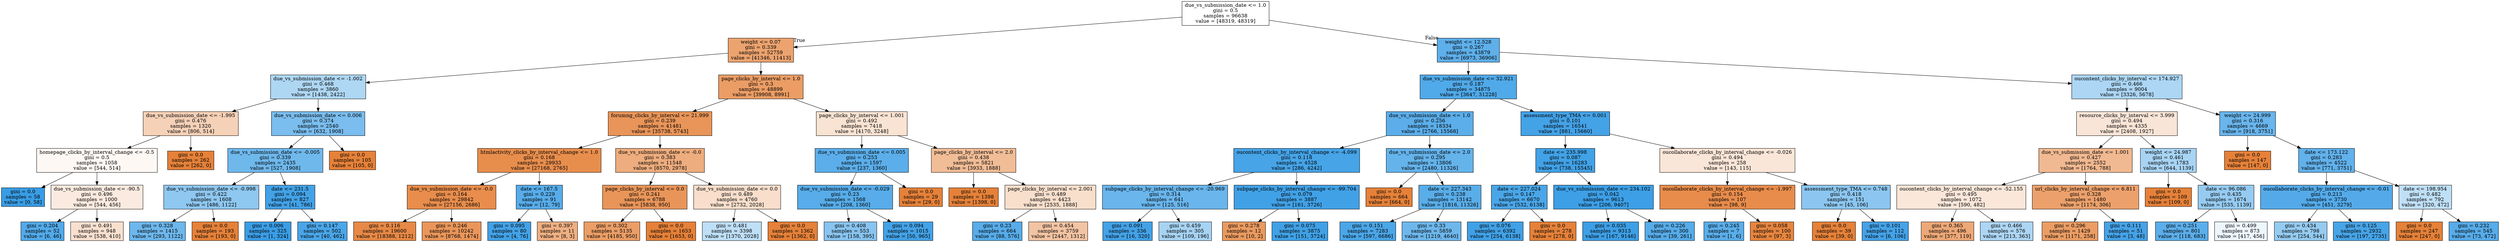 digraph Tree {
node [shape=box, style="filled", color="black"] ;
0 [label="due_vs_submission_date <= 1.0\ngini = 0.5\nsamples = 96638\nvalue = [48319, 48319]", fillcolor="#e5813900"] ;
1 [label="weight <= 0.07\ngini = 0.339\nsamples = 52759\nvalue = [41346, 11413]", fillcolor="#e58139b9"] ;
0 -> 1 [labeldistance=2.5, labelangle=45, headlabel="True"] ;
2 [label="due_vs_submission_date <= -1.002\ngini = 0.468\nsamples = 3860\nvalue = [1438, 2422]", fillcolor="#399de568"] ;
1 -> 2 ;
3 [label="due_vs_submission_date <= -1.995\ngini = 0.476\nsamples = 1320\nvalue = [806, 514]", fillcolor="#e581395c"] ;
2 -> 3 ;
4 [label="homepage_clicks_by_interval_change <= -0.5\ngini = 0.5\nsamples = 1058\nvalue = [544, 514]", fillcolor="#e581390e"] ;
3 -> 4 ;
5 [label="gini = 0.0\nsamples = 58\nvalue = [0, 58]", fillcolor="#399de5ff"] ;
4 -> 5 ;
6 [label="due_vs_submission_date <= -90.5\ngini = 0.496\nsamples = 1000\nvalue = [544, 456]", fillcolor="#e5813929"] ;
4 -> 6 ;
7 [label="gini = 0.204\nsamples = 52\nvalue = [6, 46]", fillcolor="#399de5de"] ;
6 -> 7 ;
8 [label="gini = 0.491\nsamples = 948\nvalue = [538, 410]", fillcolor="#e581393d"] ;
6 -> 8 ;
9 [label="gini = 0.0\nsamples = 262\nvalue = [262, 0]", fillcolor="#e58139ff"] ;
3 -> 9 ;
10 [label="due_vs_submission_date <= 0.006\ngini = 0.374\nsamples = 2540\nvalue = [632, 1908]", fillcolor="#399de5ab"] ;
2 -> 10 ;
11 [label="due_vs_submission_date <= -0.005\ngini = 0.339\nsamples = 2435\nvalue = [527, 1908]", fillcolor="#399de5b9"] ;
10 -> 11 ;
12 [label="due_vs_submission_date <= -0.998\ngini = 0.422\nsamples = 1608\nvalue = [486, 1122]", fillcolor="#399de591"] ;
11 -> 12 ;
13 [label="gini = 0.328\nsamples = 1415\nvalue = [293, 1122]", fillcolor="#399de5bc"] ;
12 -> 13 ;
14 [label="gini = 0.0\nsamples = 193\nvalue = [193, 0]", fillcolor="#e58139ff"] ;
12 -> 14 ;
15 [label="date <= 231.5\ngini = 0.094\nsamples = 827\nvalue = [41, 786]", fillcolor="#399de5f2"] ;
11 -> 15 ;
16 [label="gini = 0.006\nsamples = 325\nvalue = [1, 324]", fillcolor="#399de5fe"] ;
15 -> 16 ;
17 [label="gini = 0.147\nsamples = 502\nvalue = [40, 462]", fillcolor="#399de5e9"] ;
15 -> 17 ;
18 [label="gini = 0.0\nsamples = 105\nvalue = [105, 0]", fillcolor="#e58139ff"] ;
10 -> 18 ;
19 [label="page_clicks_by_interval <= 1.0\ngini = 0.3\nsamples = 48899\nvalue = [39908, 8991]", fillcolor="#e58139c6"] ;
1 -> 19 ;
20 [label="forumng_clicks_by_interval <= 21.999\ngini = 0.239\nsamples = 41481\nvalue = [35738, 5743]", fillcolor="#e58139d6"] ;
19 -> 20 ;
21 [label="htmlactivity_clicks_by_interval_change <= 1.0\ngini = 0.168\nsamples = 29933\nvalue = [27168, 2765]", fillcolor="#e58139e5"] ;
20 -> 21 ;
22 [label="due_vs_submission_date <= -0.0\ngini = 0.164\nsamples = 29842\nvalue = [27156, 2686]", fillcolor="#e58139e6"] ;
21 -> 22 ;
23 [label="gini = 0.116\nsamples = 19600\nvalue = [18388, 1212]", fillcolor="#e58139ee"] ;
22 -> 23 ;
24 [label="gini = 0.246\nsamples = 10242\nvalue = [8768, 1474]", fillcolor="#e58139d4"] ;
22 -> 24 ;
25 [label="date <= 167.5\ngini = 0.229\nsamples = 91\nvalue = [12, 79]", fillcolor="#399de5d8"] ;
21 -> 25 ;
26 [label="gini = 0.095\nsamples = 80\nvalue = [4, 76]", fillcolor="#399de5f2"] ;
25 -> 26 ;
27 [label="gini = 0.397\nsamples = 11\nvalue = [8, 3]", fillcolor="#e581399f"] ;
25 -> 27 ;
28 [label="due_vs_submission_date <= -0.0\ngini = 0.383\nsamples = 11548\nvalue = [8570, 2978]", fillcolor="#e58139a6"] ;
20 -> 28 ;
29 [label="page_clicks_by_interval <= 0.0\ngini = 0.241\nsamples = 6788\nvalue = [5838, 950]", fillcolor="#e58139d6"] ;
28 -> 29 ;
30 [label="gini = 0.302\nsamples = 5135\nvalue = [4185, 950]", fillcolor="#e58139c5"] ;
29 -> 30 ;
31 [label="gini = 0.0\nsamples = 1653\nvalue = [1653, 0]", fillcolor="#e58139ff"] ;
29 -> 31 ;
32 [label="due_vs_submission_date <= 0.0\ngini = 0.489\nsamples = 4760\nvalue = [2732, 2028]", fillcolor="#e5813942"] ;
28 -> 32 ;
33 [label="gini = 0.481\nsamples = 3398\nvalue = [1370, 2028]", fillcolor="#399de553"] ;
32 -> 33 ;
34 [label="gini = 0.0\nsamples = 1362\nvalue = [1362, 0]", fillcolor="#e58139ff"] ;
32 -> 34 ;
35 [label="page_clicks_by_interval <= 1.001\ngini = 0.492\nsamples = 7418\nvalue = [4170, 3248]", fillcolor="#e5813938"] ;
19 -> 35 ;
36 [label="due_vs_submission_date <= 0.005\ngini = 0.253\nsamples = 1597\nvalue = [237, 1360]", fillcolor="#399de5d3"] ;
35 -> 36 ;
37 [label="due_vs_submission_date <= -0.029\ngini = 0.23\nsamples = 1568\nvalue = [208, 1360]", fillcolor="#399de5d8"] ;
36 -> 37 ;
38 [label="gini = 0.408\nsamples = 553\nvalue = [158, 395]", fillcolor="#399de599"] ;
37 -> 38 ;
39 [label="gini = 0.094\nsamples = 1015\nvalue = [50, 965]", fillcolor="#399de5f2"] ;
37 -> 39 ;
40 [label="gini = 0.0\nsamples = 29\nvalue = [29, 0]", fillcolor="#e58139ff"] ;
36 -> 40 ;
41 [label="page_clicks_by_interval <= 2.0\ngini = 0.438\nsamples = 5821\nvalue = [3933, 1888]", fillcolor="#e5813985"] ;
35 -> 41 ;
42 [label="gini = 0.0\nsamples = 1398\nvalue = [1398, 0]", fillcolor="#e58139ff"] ;
41 -> 42 ;
43 [label="page_clicks_by_interval <= 2.001\ngini = 0.489\nsamples = 4423\nvalue = [2535, 1888]", fillcolor="#e5813941"] ;
41 -> 43 ;
44 [label="gini = 0.23\nsamples = 664\nvalue = [88, 576]", fillcolor="#399de5d8"] ;
43 -> 44 ;
45 [label="gini = 0.454\nsamples = 3759\nvalue = [2447, 1312]", fillcolor="#e5813976"] ;
43 -> 45 ;
46 [label="weight <= 12.528\ngini = 0.267\nsamples = 43879\nvalue = [6973, 36906]", fillcolor="#399de5cf"] ;
0 -> 46 [labeldistance=2.5, labelangle=-45, headlabel="False"] ;
47 [label="due_vs_submission_date <= 32.921\ngini = 0.187\nsamples = 34875\nvalue = [3647, 31228]", fillcolor="#399de5e1"] ;
46 -> 47 ;
48 [label="due_vs_submission_date <= 1.0\ngini = 0.256\nsamples = 18334\nvalue = [2766, 15568]", fillcolor="#399de5d2"] ;
47 -> 48 ;
49 [label="oucontent_clicks_by_interval_change <= -4.099\ngini = 0.118\nsamples = 4528\nvalue = [286, 4242]", fillcolor="#399de5ee"] ;
48 -> 49 ;
50 [label="subpage_clicks_by_interval_change <= -20.969\ngini = 0.314\nsamples = 641\nvalue = [125, 516]", fillcolor="#399de5c1"] ;
49 -> 50 ;
51 [label="gini = 0.091\nsamples = 336\nvalue = [16, 320]", fillcolor="#399de5f2"] ;
50 -> 51 ;
52 [label="gini = 0.459\nsamples = 305\nvalue = [109, 196]", fillcolor="#399de571"] ;
50 -> 52 ;
53 [label="subpage_clicks_by_interval_change <= -99.704\ngini = 0.079\nsamples = 3887\nvalue = [161, 3726]", fillcolor="#399de5f4"] ;
49 -> 53 ;
54 [label="gini = 0.278\nsamples = 12\nvalue = [10, 2]", fillcolor="#e58139cc"] ;
53 -> 54 ;
55 [label="gini = 0.075\nsamples = 3875\nvalue = [151, 3724]", fillcolor="#399de5f5"] ;
53 -> 55 ;
56 [label="due_vs_submission_date <= 2.0\ngini = 0.295\nsamples = 13806\nvalue = [2480, 11326]", fillcolor="#399de5c7"] ;
48 -> 56 ;
57 [label="gini = 0.0\nsamples = 664\nvalue = [664, 0]", fillcolor="#e58139ff"] ;
56 -> 57 ;
58 [label="date <= 227.343\ngini = 0.238\nsamples = 13142\nvalue = [1816, 11326]", fillcolor="#399de5d6"] ;
56 -> 58 ;
59 [label="gini = 0.151\nsamples = 7283\nvalue = [597, 6686]", fillcolor="#399de5e8"] ;
58 -> 59 ;
60 [label="gini = 0.33\nsamples = 5859\nvalue = [1219, 4640]", fillcolor="#399de5bc"] ;
58 -> 60 ;
61 [label="assessment_type_TMA <= 0.001\ngini = 0.101\nsamples = 16541\nvalue = [881, 15660]", fillcolor="#399de5f1"] ;
47 -> 61 ;
62 [label="date <= 235.998\ngini = 0.087\nsamples = 16283\nvalue = [738, 15545]", fillcolor="#399de5f3"] ;
61 -> 62 ;
63 [label="date <= 227.024\ngini = 0.147\nsamples = 6670\nvalue = [532, 6138]", fillcolor="#399de5e9"] ;
62 -> 63 ;
64 [label="gini = 0.076\nsamples = 6392\nvalue = [254, 6138]", fillcolor="#399de5f4"] ;
63 -> 64 ;
65 [label="gini = 0.0\nsamples = 278\nvalue = [278, 0]", fillcolor="#e58139ff"] ;
63 -> 65 ;
66 [label="due_vs_submission_date <= 234.102\ngini = 0.042\nsamples = 9613\nvalue = [206, 9407]", fillcolor="#399de5f9"] ;
62 -> 66 ;
67 [label="gini = 0.035\nsamples = 9313\nvalue = [167, 9146]", fillcolor="#399de5fa"] ;
66 -> 67 ;
68 [label="gini = 0.226\nsamples = 300\nvalue = [39, 261]", fillcolor="#399de5d9"] ;
66 -> 68 ;
69 [label="oucollaborate_clicks_by_interval_change <= -0.026\ngini = 0.494\nsamples = 258\nvalue = [143, 115]", fillcolor="#e5813932"] ;
61 -> 69 ;
70 [label="oucollaborate_clicks_by_interval_change <= -1.997\ngini = 0.154\nsamples = 107\nvalue = [98, 9]", fillcolor="#e58139e8"] ;
69 -> 70 ;
71 [label="gini = 0.245\nsamples = 7\nvalue = [1, 6]", fillcolor="#399de5d4"] ;
70 -> 71 ;
72 [label="gini = 0.058\nsamples = 100\nvalue = [97, 3]", fillcolor="#e58139f7"] ;
70 -> 72 ;
73 [label="assessment_type_TMA <= 0.748\ngini = 0.418\nsamples = 151\nvalue = [45, 106]", fillcolor="#399de593"] ;
69 -> 73 ;
74 [label="gini = 0.0\nsamples = 39\nvalue = [39, 0]", fillcolor="#e58139ff"] ;
73 -> 74 ;
75 [label="gini = 0.101\nsamples = 112\nvalue = [6, 106]", fillcolor="#399de5f1"] ;
73 -> 75 ;
76 [label="oucontent_clicks_by_interval <= 174.927\ngini = 0.466\nsamples = 9004\nvalue = [3326, 5678]", fillcolor="#399de56a"] ;
46 -> 76 ;
77 [label="resource_clicks_by_interval <= 3.999\ngini = 0.494\nsamples = 4335\nvalue = [2408, 1927]", fillcolor="#e5813933"] ;
76 -> 77 ;
78 [label="due_vs_submission_date <= 1.001\ngini = 0.427\nsamples = 2552\nvalue = [1764, 788]", fillcolor="#e581398d"] ;
77 -> 78 ;
79 [label="oucontent_clicks_by_interval_change <= -52.155\ngini = 0.495\nsamples = 1072\nvalue = [590, 482]", fillcolor="#e581392f"] ;
78 -> 79 ;
80 [label="gini = 0.365\nsamples = 496\nvalue = [377, 119]", fillcolor="#e58139af"] ;
79 -> 80 ;
81 [label="gini = 0.466\nsamples = 576\nvalue = [213, 363]", fillcolor="#399de569"] ;
79 -> 81 ;
82 [label="url_clicks_by_interval_change <= 6.811\ngini = 0.328\nsamples = 1480\nvalue = [1174, 306]", fillcolor="#e58139bd"] ;
78 -> 82 ;
83 [label="gini = 0.296\nsamples = 1429\nvalue = [1171, 258]", fillcolor="#e58139c7"] ;
82 -> 83 ;
84 [label="gini = 0.111\nsamples = 51\nvalue = [3, 48]", fillcolor="#399de5ef"] ;
82 -> 84 ;
85 [label="weight <= 24.987\ngini = 0.461\nsamples = 1783\nvalue = [644, 1139]", fillcolor="#399de56f"] ;
77 -> 85 ;
86 [label="gini = 0.0\nsamples = 109\nvalue = [109, 0]", fillcolor="#e58139ff"] ;
85 -> 86 ;
87 [label="date <= 96.086\ngini = 0.435\nsamples = 1674\nvalue = [535, 1139]", fillcolor="#399de587"] ;
85 -> 87 ;
88 [label="gini = 0.251\nsamples = 801\nvalue = [118, 683]", fillcolor="#399de5d3"] ;
87 -> 88 ;
89 [label="gini = 0.499\nsamples = 873\nvalue = [417, 456]", fillcolor="#399de516"] ;
87 -> 89 ;
90 [label="weight <= 24.999\ngini = 0.316\nsamples = 4669\nvalue = [918, 3751]", fillcolor="#399de5c1"] ;
76 -> 90 ;
91 [label="gini = 0.0\nsamples = 147\nvalue = [147, 0]", fillcolor="#e58139ff"] ;
90 -> 91 ;
92 [label="date <= 173.122\ngini = 0.283\nsamples = 4522\nvalue = [771, 3751]", fillcolor="#399de5cb"] ;
90 -> 92 ;
93 [label="oucollaborate_clicks_by_interval_change <= -0.01\ngini = 0.213\nsamples = 3730\nvalue = [451, 3279]", fillcolor="#399de5dc"] ;
92 -> 93 ;
94 [label="gini = 0.434\nsamples = 798\nvalue = [254, 544]", fillcolor="#399de588"] ;
93 -> 94 ;
95 [label="gini = 0.125\nsamples = 2932\nvalue = [197, 2735]", fillcolor="#399de5ed"] ;
93 -> 95 ;
96 [label="date <= 198.954\ngini = 0.482\nsamples = 792\nvalue = [320, 472]", fillcolor="#399de552"] ;
92 -> 96 ;
97 [label="gini = 0.0\nsamples = 247\nvalue = [247, 0]", fillcolor="#e58139ff"] ;
96 -> 97 ;
98 [label="gini = 0.232\nsamples = 545\nvalue = [73, 472]", fillcolor="#399de5d8"] ;
96 -> 98 ;
}